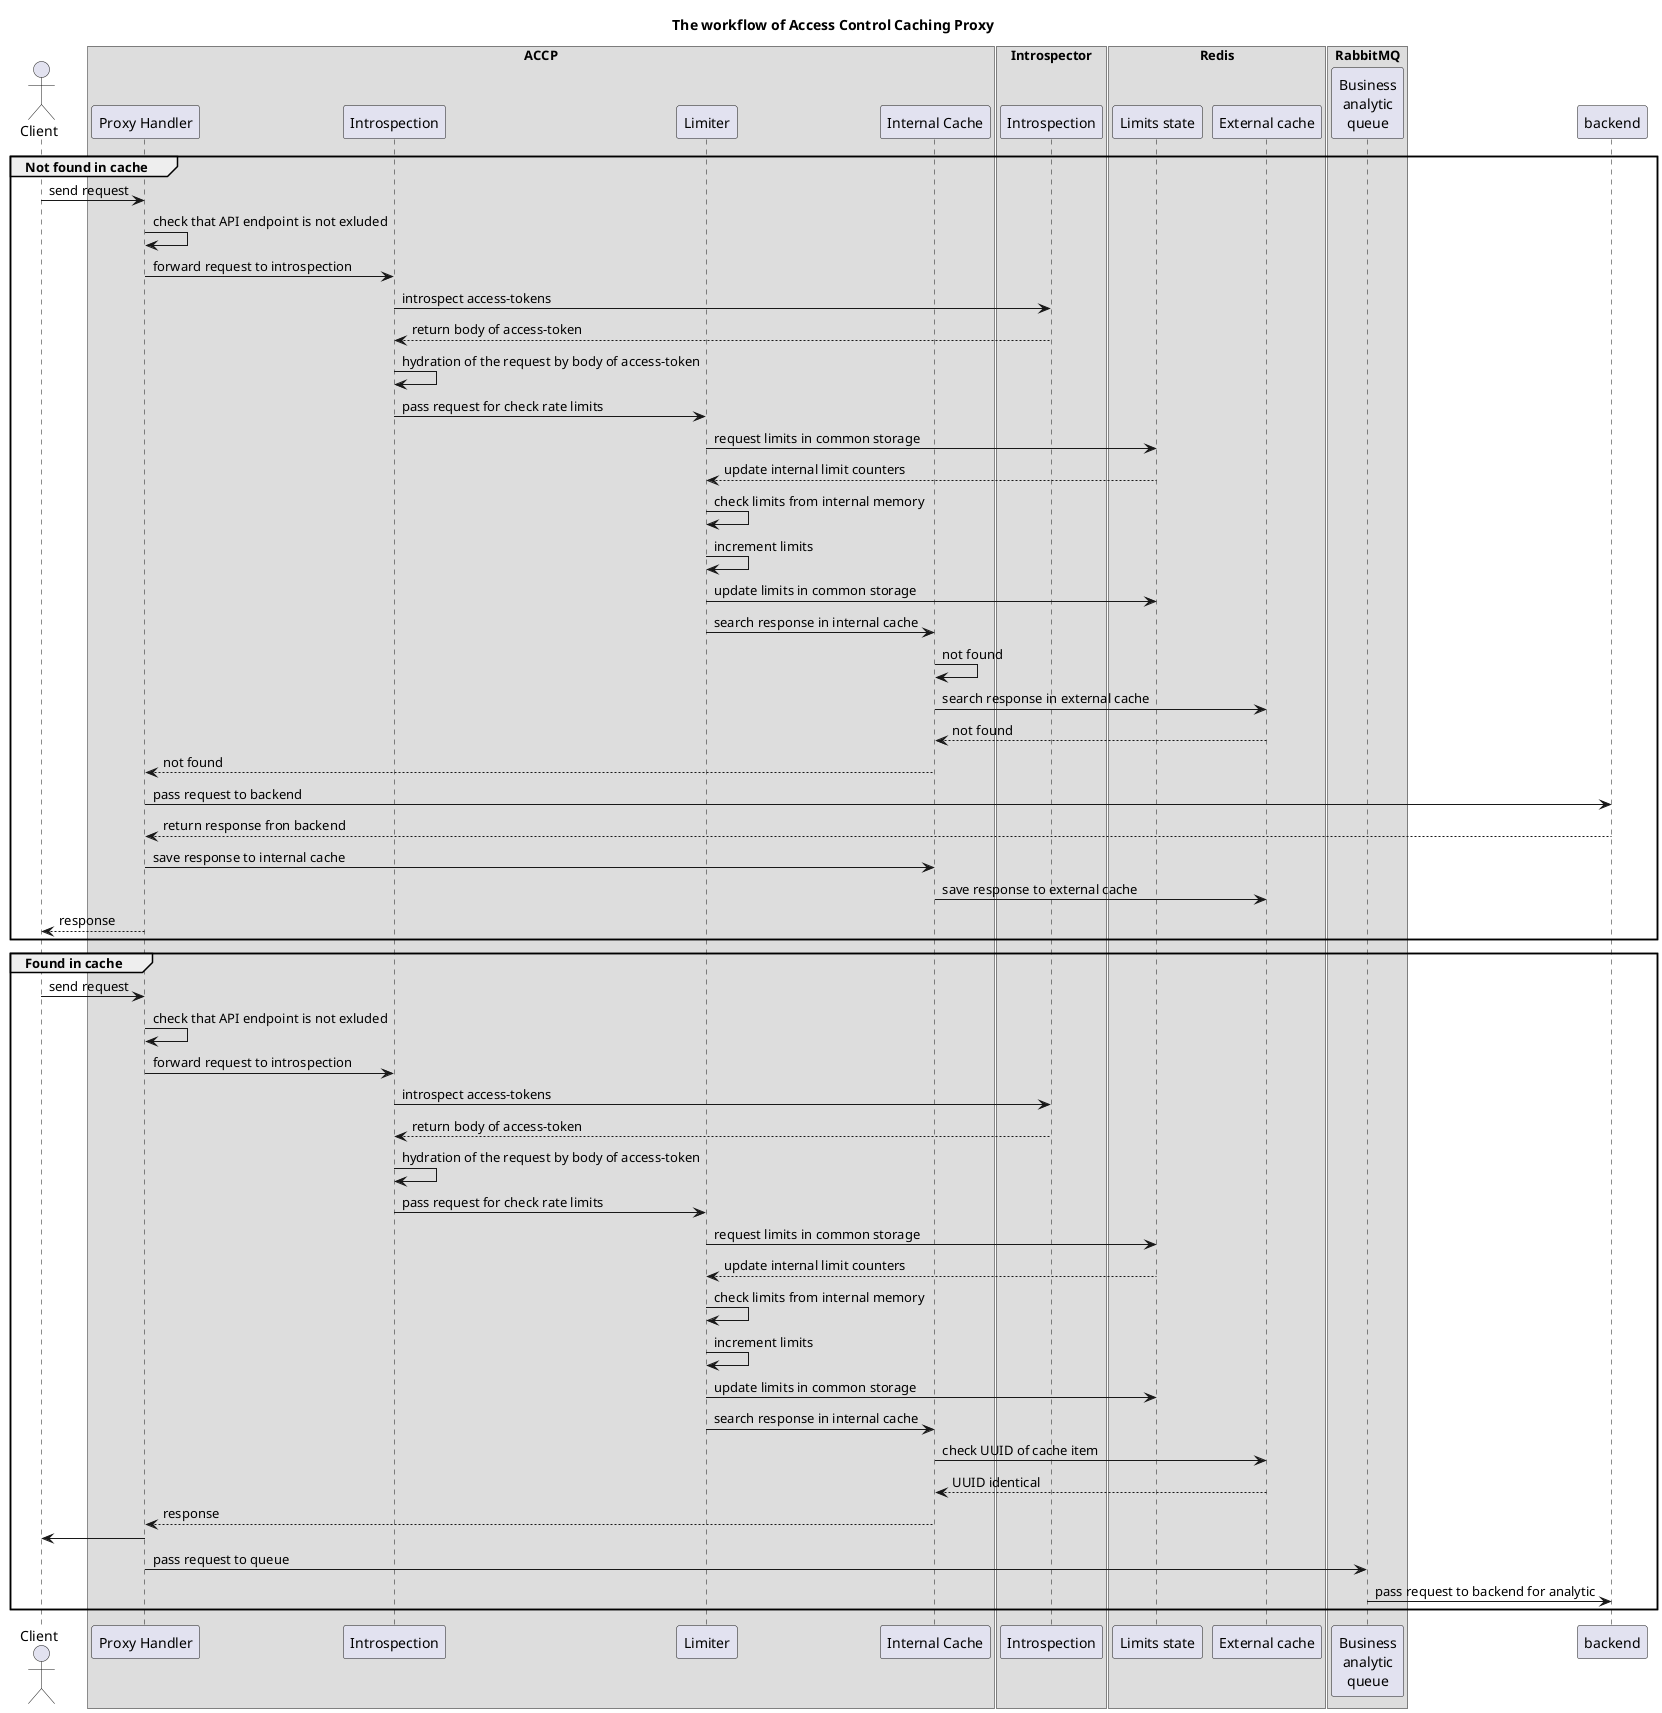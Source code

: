 @startuml accp
title The workflow of Access Control Caching Proxy
actor "Client" as client
box ACCP
participant "Proxy Handler" as proxy
participant "Introspection" as introspection
participant "Limiter" as limiter
participant "Internal Cache" as internal_cache
end box

box Introspector
participant "Introspection" as externalIntrospector
end box

box Redis
participant "Limits state" as redisLimitsState
participant "External cache" as redisExternalCache
end box

box RabbitMQ
participant "Business\nanalytic\nqueue" as businessAnalyticQueue
end box
group Not found in cache
client -> proxy : send request
proxy -> proxy : check that API endpoint is not exluded
proxy -> introspection : forward request to introspection
introspection -> externalIntrospector : introspect access-tokens
externalIntrospector --> introspection : return body of access-token
introspection -> introspection : hydration of the request by body of access-token
introspection -> limiter : pass request for check rate limits
limiter -> redisLimitsState : request limits in common storage
redisLimitsState --> limiter : update internal limit counters
limiter -> limiter : check limits from internal memory
limiter -> limiter : increment limits
limiter -> redisLimitsState : update limits in common storage
limiter -> internal_cache : search response in internal cache
internal_cache -> internal_cache : not found
internal_cache -> redisExternalCache : search response in external cache
redisExternalCache --> internal_cache : not found
internal_cache --> proxy : not found
proxy -> backend : pass request to backend
backend --> proxy : return response fron backend
proxy -> internal_cache : save response to internal cache
internal_cache -> redisExternalCache : save response to external cache 
proxy --> client : response
end group

group Found in cache
client -> proxy : send request
proxy -> proxy : check that API endpoint is not exluded
proxy -> introspection : forward request to introspection
introspection -> externalIntrospector : introspect access-tokens
externalIntrospector --> introspection : return body of access-token
introspection -> introspection : hydration of the request by body of access-token
introspection -> limiter : pass request for check rate limits
limiter -> redisLimitsState : request limits in common storage
redisLimitsState --> limiter : update internal limit counters
limiter -> limiter : check limits from internal memory
limiter -> limiter : increment limits
limiter -> redisLimitsState : update limits in common storage
limiter -> internal_cache : search response in internal cache
internal_cache -> redisExternalCache : check UUID of cache item
redisExternalCache --> internal_cache : UUID identical
internal_cache --> proxy : response
proxy -> client
proxy -> businessAnalyticQueue : pass request to queue
businessAnalyticQueue -> backend : pass request to backend for analytic
end group
@enduml